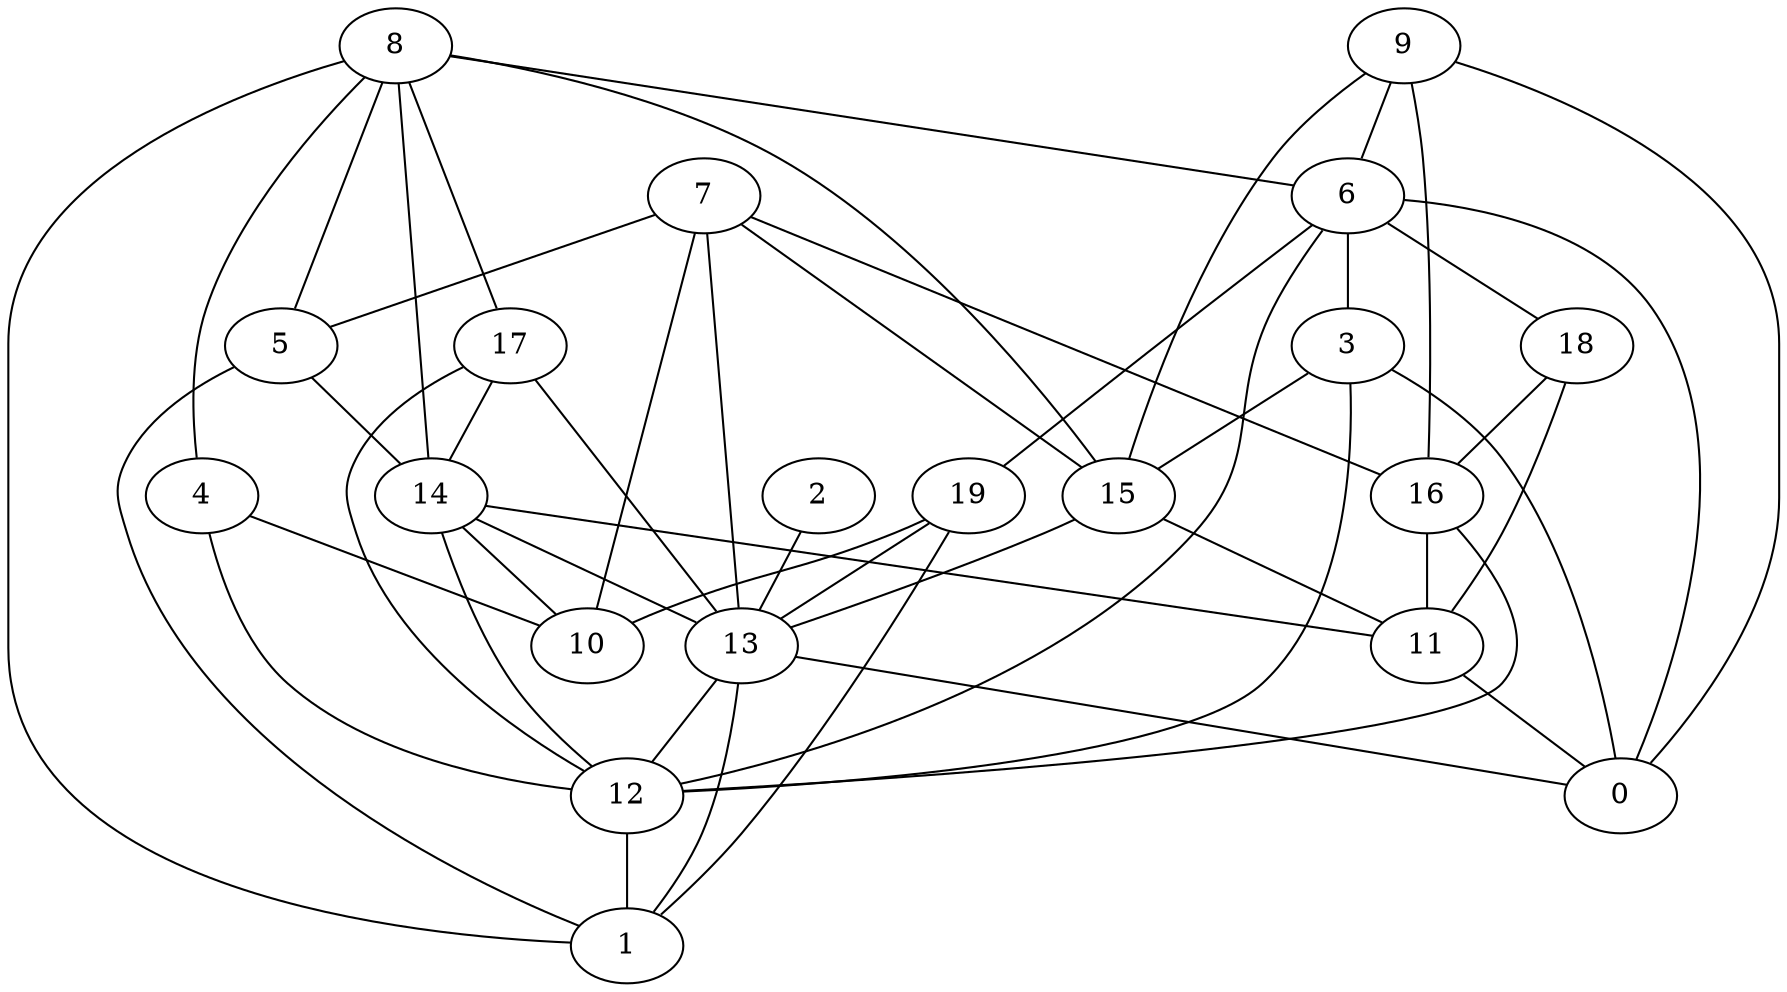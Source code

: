 digraph GG_graph {

subgraph G_graph {
edge [color = black]
"5" -> "1" [dir = none]
"14" -> "10" [dir = none]
"2" -> "13" [dir = none]
"13" -> "12" [dir = none]
"13" -> "0" [dir = none]
"12" -> "1" [dir = none]
"7" -> "16" [dir = none]
"17" -> "13" [dir = none]
"9" -> "16" [dir = none]
"18" -> "16" [dir = none]
"3" -> "0" [dir = none]
"16" -> "11" [dir = none]
"16" -> "12" [dir = none]
"8" -> "6" [dir = none]
"8" -> "15" [dir = none]
"8" -> "1" [dir = none]
"4" -> "12" [dir = none]
"19" -> "10" [dir = none]
"19" -> "1" [dir = none]
"17" -> "12" [dir = none]
"6" -> "12" [dir = none]
"7" -> "13" [dir = none]
"8" -> "17" [dir = none]
"8" -> "14" [dir = none]
"14" -> "13" [dir = none]
"9" -> "6" [dir = none]
"9" -> "0" [dir = none]
"6" -> "3" [dir = none]
"3" -> "15" [dir = none]
"8" -> "5" [dir = none]
"7" -> "15" [dir = none]
"3" -> "12" [dir = none]
"11" -> "0" [dir = none]
"6" -> "18" [dir = none]
"6" -> "0" [dir = none]
"9" -> "15" [dir = none]
"5" -> "14" [dir = none]
"15" -> "13" [dir = none]
"14" -> "12" [dir = none]
"8" -> "4" [dir = none]
"19" -> "13" [dir = none]
"7" -> "10" [dir = none]
"18" -> "11" [dir = none]
"13" -> "1" [dir = none]
"7" -> "5" [dir = none]
"4" -> "10" [dir = none]
"15" -> "11" [dir = none]
"6" -> "19" [dir = none]
"14" -> "11" [dir = none]
"17" -> "14" [dir = none]
}

}
